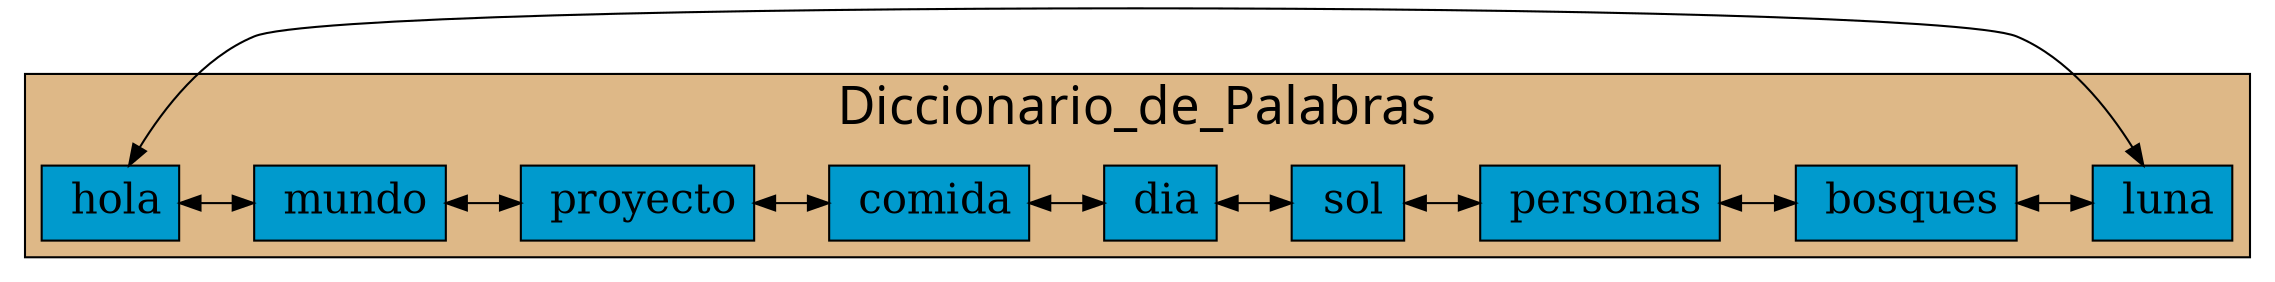 digraph Lista_Doble{

graph[ranksep= "0.5",nodesep= "0.5"];
node[fontcolor=black shape=box style=filled fillcolor=deepskyblue3 fontsize=20];

subgraph cluster_1 {

fontname=algerian
fontsize=25;
label="Diccionario_de_Palabras";
fontcolor=black
style=filled
fillcolor=burlywood
labelloc=t;{rank=same;
25770491776[label=" hola"];
25770491808[label=" mundo"];
25770491840[label=" proyecto"];
25770491872[label=" comida"];
25770491904[label=" dia"];
25770491936[label=" sol"];
25770491968[label=" personas"];
25770492000[label=" bosques"];
25770492032[label=" luna"];
};

25770491776->
25770491808->
25770491840->
25770491872->
25770491904->
25770491936->
25770491968->
25770492000->
25770492032[dir=both color=black];


25770491776->25770492032
[dir=both color=black];

 }

}
